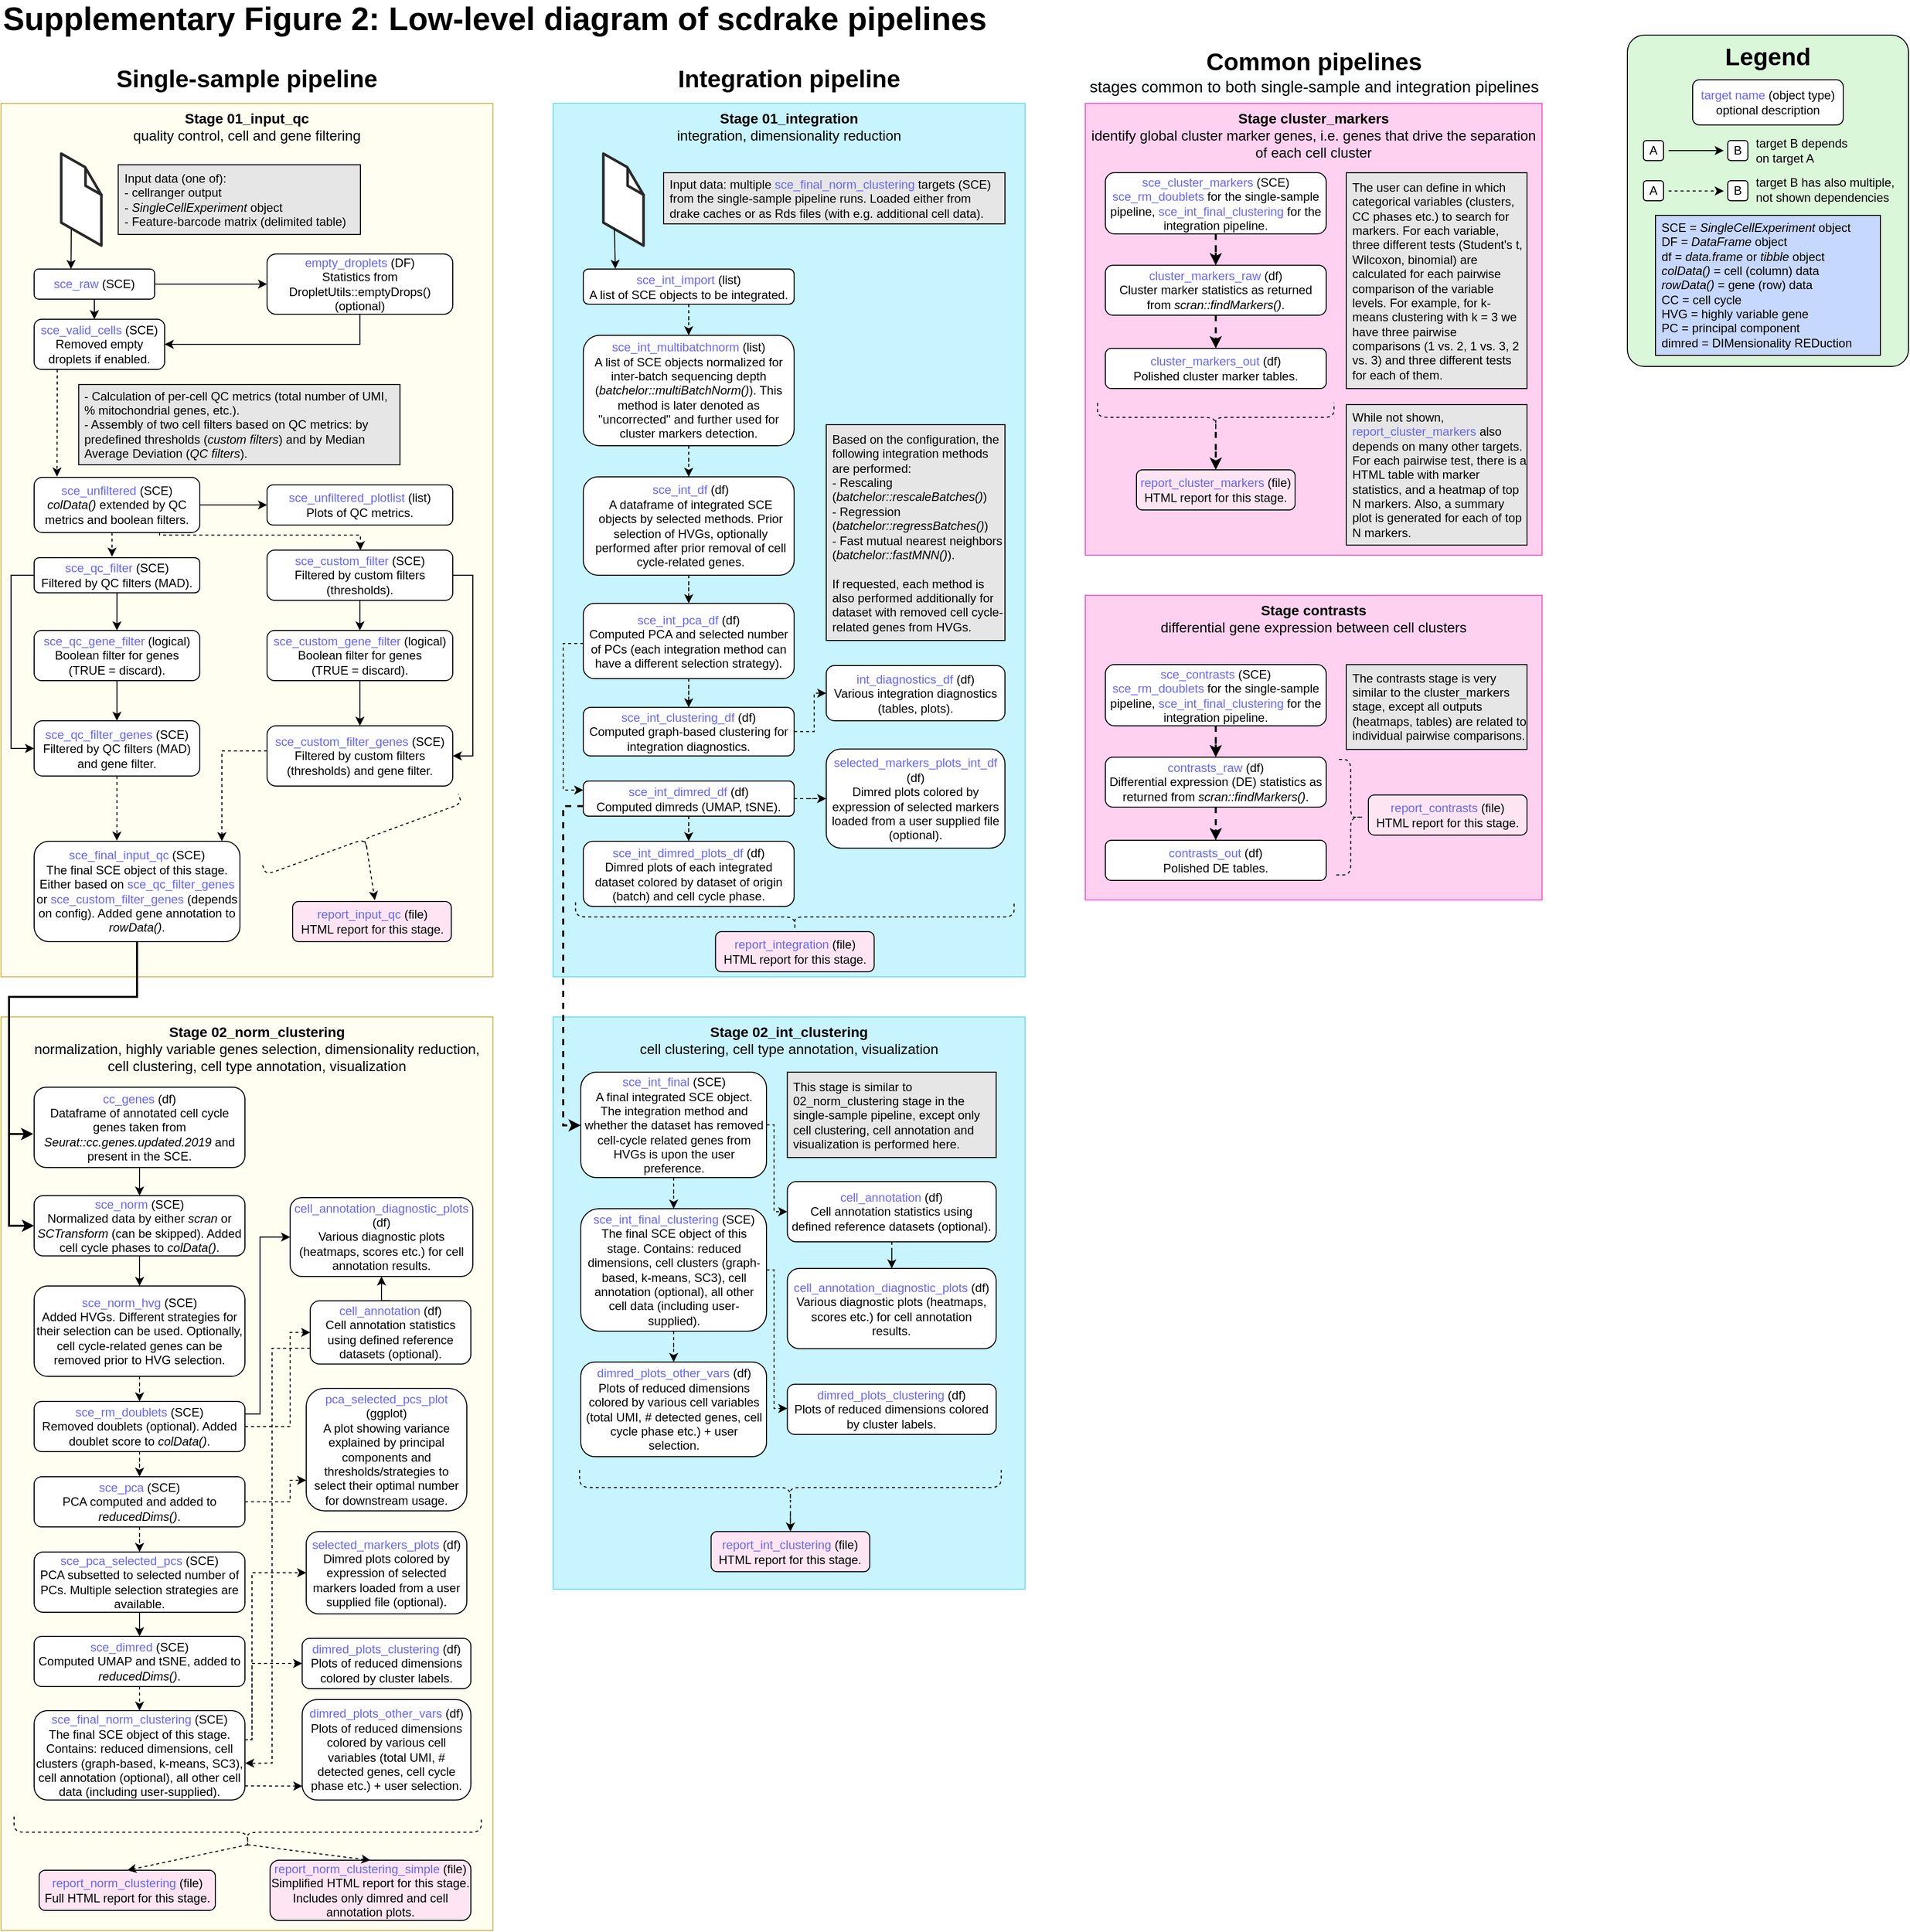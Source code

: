 <mxfile version="20.3.0" type="device"><diagram id="kRLNOENncRnmhNmGzl1d" name="Page-1"><mxGraphModel dx="1673" dy="1164" grid="1" gridSize="10" guides="1" tooltips="1" connect="1" arrows="1" fold="1" page="1" pageScale="1" pageWidth="2000" pageHeight="2000" math="0" shadow="0"><root><mxCell id="0"/><mxCell id="1" parent="0"/><mxCell id="OYucTifmdRN6tnTj4TT2-88" value="&lt;font style=&quot;font-size: 14px;&quot;&gt;&lt;b&gt;Stage 02_int_clustering&lt;/b&gt;&lt;br&gt;cell clustering, cell type annotation, visualization&lt;/font&gt;" style="rounded=0;whiteSpace=wrap;html=1;fillColor=#C7F4FF;strokeColor=#66E0FF;verticalAlign=top;" parent="1" vertex="1"><mxGeometry x="590" y="1030" width="470" height="570" as="geometry"/></mxCell><mxCell id="XZVlYNRyt7zDqL23juJK-51" value="&lt;font style=&quot;font-size: 14px;&quot;&gt;&lt;b&gt;Stage 02_norm_clustering&lt;/b&gt;&lt;br&gt;normalization, highly variable genes selection, dimensionality reduction, cell clustering, cell type annotation, visualization&lt;br&gt;&lt;/font&gt;" style="rounded=0;whiteSpace=wrap;html=1;fillColor=#FFFEF0;strokeColor=#d6b656;verticalAlign=top;spacingLeft=20;" parent="1" vertex="1"><mxGeometry x="40" y="1030" width="490" height="910" as="geometry"/></mxCell><mxCell id="nj5r_WVCg5K1WdDVYo4t-42" value="" style="rounded=1;whiteSpace=wrap;html=1;labelBackgroundColor=none;strokeColor=default;fontSize=12;fontColor=#000000;fillColor=#DBF7D9;arcSize=6;" parent="1" vertex="1"><mxGeometry x="1660" y="52" width="280" height="330" as="geometry"/></mxCell><mxCell id="nj5r_WVCg5K1WdDVYo4t-1" value="&lt;font style=&quot;font-size: 14px;&quot;&gt;&lt;b&gt;Stage 01_input_qc&lt;/b&gt;&lt;br&gt;quality control, cell and gene filtering&lt;/font&gt;" style="rounded=0;whiteSpace=wrap;html=1;fillColor=#FFFEF0;strokeColor=#d6b656;verticalAlign=top;" parent="1" vertex="1"><mxGeometry x="40" y="120" width="490" height="870" as="geometry"/></mxCell><mxCell id="nj5r_WVCg5K1WdDVYo4t-7" value="Input data (one of):&lt;br&gt;&lt;div style=&quot;&quot;&gt;&lt;span style=&quot;background-color: initial;&quot;&gt;- cellranger output&lt;/span&gt;&lt;/div&gt;&lt;div style=&quot;&quot;&gt;&lt;span style=&quot;background-color: initial;&quot;&gt;- &lt;i&gt;SingleCellExperiment&lt;/i&gt; object&lt;/span&gt;&lt;/div&gt;&lt;div style=&quot;&quot;&gt;&lt;span style=&quot;background-color: initial;&quot;&gt;- Feature-barcode matrix&amp;nbsp;&lt;/span&gt;&lt;span style=&quot;background-color: initial;&quot;&gt;(delimited table)&lt;/span&gt;&lt;/div&gt;" style="text;html=1;strokeColor=default;fillColor=#E6E6E6;align=left;verticalAlign=middle;whiteSpace=wrap;rounded=0;spacingLeft=4;" parent="1" vertex="1"><mxGeometry x="156.75" y="181.14" width="241.25" height="69.4" as="geometry"/></mxCell><mxCell id="OYucTifmdRN6tnTj4TT2-3" style="edgeStyle=orthogonalEdgeStyle;rounded=0;orthogonalLoop=1;jettySize=auto;html=1;entryX=0;entryY=0.5;entryDx=0;entryDy=0;" parent="1" source="nj5r_WVCg5K1WdDVYo4t-8" target="nj5r_WVCg5K1WdDVYo4t-15" edge="1"><mxGeometry relative="1" as="geometry"/></mxCell><mxCell id="OYucTifmdRN6tnTj4TT2-5" style="edgeStyle=orthogonalEdgeStyle;rounded=0;orthogonalLoop=1;jettySize=auto;html=1;entryX=0.465;entryY=-0.004;entryDx=0;entryDy=0;entryPerimeter=0;" parent="1" source="nj5r_WVCg5K1WdDVYo4t-8" target="nj5r_WVCg5K1WdDVYo4t-18" edge="1"><mxGeometry relative="1" as="geometry"/></mxCell><mxCell id="nj5r_WVCg5K1WdDVYo4t-8" value="sce_raw&lt;font color=&quot;#000000&quot;&gt; (SCE)&lt;/font&gt;" style="rounded=1;whiteSpace=wrap;html=1;fontColor=#6666FF;fillColor=default;" parent="1" vertex="1"><mxGeometry x="73" y="285" width="120" height="30" as="geometry"/></mxCell><mxCell id="nj5r_WVCg5K1WdDVYo4t-10" value="&lt;font color=&quot;#000000&quot; style=&quot;font-size: 24px;&quot;&gt;Single-sample pipeline&lt;/font&gt;" style="text;html=1;strokeColor=none;fillColor=none;align=center;verticalAlign=middle;whiteSpace=wrap;rounded=0;fontColor=#6666FF;fontSize=24;fontStyle=1" parent="1" vertex="1"><mxGeometry x="40" y="80.6" width="490" height="30" as="geometry"/></mxCell><mxCell id="nj5r_WVCg5K1WdDVYo4t-11" value="&lt;span style=&quot;font-family: Helvetica; font-size: 12px; font-style: normal; font-variant-ligatures: normal; font-variant-caps: normal; font-weight: 400; letter-spacing: normal; orphans: 2; text-indent: 0px; text-transform: none; widows: 2; word-spacing: 0px; -webkit-text-stroke-width: 0px; text-decoration-thickness: initial; text-decoration-style: initial; text-decoration-color: initial; float: none; display: inline !important;&quot;&gt;SCE = &lt;/span&gt;&lt;span style=&quot;font-family: Helvetica; font-size: 12px; font-variant-ligatures: normal; font-variant-caps: normal; font-weight: 400; letter-spacing: normal; orphans: 2; text-indent: 0px; text-transform: none; widows: 2; word-spacing: 0px; -webkit-text-stroke-width: 0px; text-decoration-thickness: initial; text-decoration-style: initial; text-decoration-color: initial; float: none; display: inline !important;&quot;&gt;&lt;i&gt;SingleCellExperiment&lt;/i&gt;&lt;/span&gt;&lt;span style=&quot;font-family: Helvetica; font-size: 12px; font-style: normal; font-variant-ligatures: normal; font-variant-caps: normal; font-weight: 400; letter-spacing: normal; orphans: 2; text-indent: 0px; text-transform: none; widows: 2; word-spacing: 0px; -webkit-text-stroke-width: 0px; text-decoration-thickness: initial; text-decoration-style: initial; text-decoration-color: initial; float: none; display: inline !important;&quot;&gt; object&lt;br&gt;DF = &lt;/span&gt;&lt;span style=&quot;font-family: Helvetica; font-size: 12px; font-variant-ligatures: normal; font-variant-caps: normal; font-weight: 400; letter-spacing: normal; orphans: 2; text-indent: 0px; text-transform: none; widows: 2; word-spacing: 0px; -webkit-text-stroke-width: 0px; text-decoration-thickness: initial; text-decoration-style: initial; text-decoration-color: initial; float: none; display: inline !important;&quot;&gt;&lt;i&gt;DataFrame&lt;/i&gt;&lt;/span&gt;&lt;span style=&quot;font-family: Helvetica; font-size: 12px; font-style: normal; font-variant-ligatures: normal; font-variant-caps: normal; font-weight: 400; letter-spacing: normal; orphans: 2; text-indent: 0px; text-transform: none; widows: 2; word-spacing: 0px; -webkit-text-stroke-width: 0px; text-decoration-thickness: initial; text-decoration-style: initial; text-decoration-color: initial; float: none; display: inline !important;&quot;&gt; object&lt;br&gt;df = &lt;/span&gt;&lt;span style=&quot;font-family: Helvetica; font-size: 12px; font-variant-ligatures: normal; font-variant-caps: normal; font-weight: 400; letter-spacing: normal; orphans: 2; text-indent: 0px; text-transform: none; widows: 2; word-spacing: 0px; -webkit-text-stroke-width: 0px; text-decoration-thickness: initial; text-decoration-style: initial; text-decoration-color: initial; float: none; display: inline !important;&quot;&gt;&lt;i&gt;data.frame&lt;/i&gt;&lt;/span&gt;&lt;span style=&quot;font-family: Helvetica; font-size: 12px; font-style: normal; font-variant-ligatures: normal; font-variant-caps: normal; font-weight: 400; letter-spacing: normal; orphans: 2; text-indent: 0px; text-transform: none; widows: 2; word-spacing: 0px; -webkit-text-stroke-width: 0px; text-decoration-thickness: initial; text-decoration-style: initial; text-decoration-color: initial; float: none; display: inline !important;&quot;&gt; or &lt;/span&gt;&lt;span style=&quot;font-family: Helvetica; font-size: 12px; font-variant-ligatures: normal; font-variant-caps: normal; font-weight: 400; letter-spacing: normal; orphans: 2; text-indent: 0px; text-transform: none; widows: 2; word-spacing: 0px; -webkit-text-stroke-width: 0px; text-decoration-thickness: initial; text-decoration-style: initial; text-decoration-color: initial; float: none; display: inline !important;&quot;&gt;&lt;i&gt;tibble&lt;/i&gt;&lt;/span&gt;&lt;span style=&quot;font-family: Helvetica; font-size: 12px; font-variant-ligatures: normal; font-variant-caps: normal; font-weight: 400; letter-spacing: normal; orphans: 2; text-indent: 0px; text-transform: none; widows: 2; word-spacing: 0px; -webkit-text-stroke-width: 0px; text-decoration-thickness: initial; text-decoration-style: initial; text-decoration-color: initial; float: none; display: inline !important;&quot;&gt; object&lt;br&gt;&lt;i style=&quot;text-align: center;&quot;&gt;colData()&lt;/i&gt;&lt;span style=&quot;text-align: center;&quot;&gt;&amp;nbsp;= cell (column) data&lt;br&gt;&lt;/span&gt;&lt;i&gt;rowData()&lt;/i&gt; = gene (row) data&lt;br&gt;CC = cell cycle&lt;br&gt;HVG = highly variable gene&lt;br&gt;PC = principal component&lt;br&gt;dimred = DIMensionality REDuction&lt;br&gt;&lt;/span&gt;" style="text;whiteSpace=wrap;html=1;fontSize=12;strokeColor=default;fillColor=#C7D8FF;labelBackgroundColor=none;fontColor=default;verticalAlign=middle;horizontal=1;align=left;spacingLeft=4;" parent="1" vertex="1"><mxGeometry x="1688" y="231.54" width="224" height="139.46" as="geometry"/></mxCell><mxCell id="nj5r_WVCg5K1WdDVYo4t-12" value="&lt;span style=&quot;color: rgb(0, 0, 0);&quot;&gt;Supplementary Figure 2:&amp;nbsp;&lt;/span&gt;&lt;font color=&quot;#000000&quot; style=&quot;font-size: 32px;&quot;&gt;Low-level diagram of scdrake pipelines&lt;/font&gt;" style="text;html=1;strokeColor=none;fillColor=none;align=left;verticalAlign=middle;whiteSpace=wrap;rounded=0;fontColor=#6666FF;fontSize=32;fontStyle=1" parent="1" vertex="1"><mxGeometry x="40" y="20" width="1220" height="32" as="geometry"/></mxCell><mxCell id="nj5r_WVCg5K1WdDVYo4t-13" value="target name&lt;font color=&quot;#000000&quot;&gt; (object type)&lt;br&gt;optional description&lt;br&gt;&lt;/font&gt;" style="rounded=1;whiteSpace=wrap;html=1;fontColor=#6666FF;fillColor=default;" parent="1" vertex="1"><mxGeometry x="1725" y="96.5" width="150" height="45" as="geometry"/></mxCell><mxCell id="nj5r_WVCg5K1WdDVYo4t-14" value="&lt;font color=&quot;#000000&quot; style=&quot;font-size: 24px;&quot;&gt;Legend&lt;/font&gt;" style="text;html=1;strokeColor=none;fillColor=none;align=center;verticalAlign=middle;whiteSpace=wrap;rounded=0;fontColor=#6666FF;fontSize=24;fontStyle=1" parent="1" vertex="1"><mxGeometry x="1690" y="59" width="220" height="30" as="geometry"/></mxCell><mxCell id="OYucTifmdRN6tnTj4TT2-4" style="edgeStyle=orthogonalEdgeStyle;rounded=0;orthogonalLoop=1;jettySize=auto;html=1;entryX=1;entryY=0.5;entryDx=0;entryDy=0;" parent="1" source="nj5r_WVCg5K1WdDVYo4t-15" target="nj5r_WVCg5K1WdDVYo4t-18" edge="1"><mxGeometry relative="1" as="geometry"><Array as="points"><mxPoint x="398" y="360"/></Array></mxGeometry></mxCell><mxCell id="nj5r_WVCg5K1WdDVYo4t-15" value="empty_droplets&lt;font color=&quot;#000000&quot;&gt;&amp;nbsp;(DF)&lt;br&gt;&lt;div style=&quot;&quot;&gt;&lt;span style=&quot;background-color: initial;&quot;&gt;Statistics from DropletUtils::emptyDrops() (optional)&lt;/span&gt;&lt;/div&gt;&lt;/font&gt;" style="rounded=1;html=1;fontColor=#6666FF;fillColor=default;whiteSpace=wrap;spacing=2;spacingLeft=0;align=center;" parent="1" vertex="1"><mxGeometry x="305" y="270" width="185" height="60" as="geometry"/></mxCell><mxCell id="OYucTifmdRN6tnTj4TT2-6" style="edgeStyle=orthogonalEdgeStyle;rounded=0;orthogonalLoop=1;jettySize=auto;html=1;entryX=0.138;entryY=-0.013;entryDx=0;entryDy=0;entryPerimeter=0;dashed=1;" parent="1" source="nj5r_WVCg5K1WdDVYo4t-18" target="nj5r_WVCg5K1WdDVYo4t-25" edge="1"><mxGeometry relative="1" as="geometry"><Array as="points"><mxPoint x="96" y="410"/><mxPoint x="96" y="410"/></Array></mxGeometry></mxCell><mxCell id="nj5r_WVCg5K1WdDVYo4t-18" value="sce_valid_cells&lt;font color=&quot;#000000&quot;&gt; (SCE)&lt;br&gt;Removed empty droplets if enabled.&lt;br&gt;&lt;/font&gt;" style="rounded=1;whiteSpace=wrap;html=1;fontColor=#6666FF;fillColor=default;" parent="1" vertex="1"><mxGeometry x="73" y="335" width="130" height="50" as="geometry"/></mxCell><mxCell id="OYucTifmdRN6tnTj4TT2-7" style="edgeStyle=orthogonalEdgeStyle;rounded=0;orthogonalLoop=1;jettySize=auto;html=1;entryX=0;entryY=0.501;entryDx=0;entryDy=0;entryPerimeter=0;" parent="1" source="nj5r_WVCg5K1WdDVYo4t-25" target="XZVlYNRyt7zDqL23juJK-1" edge="1"><mxGeometry relative="1" as="geometry"><Array as="points"><mxPoint x="290" y="520"/><mxPoint x="290" y="520"/></Array></mxGeometry></mxCell><mxCell id="OYucTifmdRN6tnTj4TT2-8" style="edgeStyle=orthogonalEdgeStyle;rounded=0;orthogonalLoop=1;jettySize=auto;html=1;dashed=1;" parent="1" source="nj5r_WVCg5K1WdDVYo4t-25" target="XZVlYNRyt7zDqL23juJK-7" edge="1"><mxGeometry relative="1" as="geometry"><Array as="points"><mxPoint x="198" y="550"/><mxPoint x="398" y="550"/></Array></mxGeometry></mxCell><mxCell id="OYucTifmdRN6tnTj4TT2-9" style="edgeStyle=orthogonalEdgeStyle;rounded=0;orthogonalLoop=1;jettySize=auto;html=1;entryX=0.47;entryY=-0.029;entryDx=0;entryDy=0;entryPerimeter=0;dashed=1;" parent="1" source="nj5r_WVCg5K1WdDVYo4t-25" target="XZVlYNRyt7zDqL23juJK-5" edge="1"><mxGeometry relative="1" as="geometry"><Array as="points"><mxPoint x="151" y="560"/></Array></mxGeometry></mxCell><mxCell id="nj5r_WVCg5K1WdDVYo4t-25" value="sce_unfiltered&lt;font color=&quot;#000000&quot;&gt; (SCE)&lt;br&gt;&lt;i&gt;colData()&lt;/i&gt;&amp;nbsp;extended by QC metrics and boolean filters.&lt;br&gt;&lt;/font&gt;" style="rounded=1;whiteSpace=wrap;html=1;fontColor=#6666FF;fillColor=default;" parent="1" vertex="1"><mxGeometry x="73" y="492.5" width="165" height="55" as="geometry"/></mxCell><mxCell id="nj5r_WVCg5K1WdDVYo4t-28" value="&lt;div style=&quot;&quot;&gt;&lt;span style=&quot;background-color: initial;&quot;&gt;- Calculation of per-cell QC metrics (total number of UMI, % mitochondrial genes, etc.).&lt;/span&gt;&lt;/div&gt;&lt;div style=&quot;&quot;&gt;&lt;span style=&quot;background-color: initial;&quot;&gt;- Assembly of two cell filters based on QC metrics: by predefined thresholds (&lt;/span&gt;&lt;i style=&quot;background-color: initial;&quot;&gt;custom filters&lt;/i&gt;&lt;span style=&quot;background-color: initial;&quot;&gt;) and by Median Average Deviation (&lt;/span&gt;&lt;i style=&quot;background-color: initial;&quot;&gt;QC filters&lt;/i&gt;&lt;span style=&quot;background-color: initial;&quot;&gt;).&lt;/span&gt;&lt;/div&gt;" style="text;html=1;strokeColor=default;fillColor=#E6E6E6;align=left;verticalAlign=middle;whiteSpace=wrap;rounded=0;spacingLeft=4;" parent="1" vertex="1"><mxGeometry x="117.38" y="400" width="320" height="80" as="geometry"/></mxCell><mxCell id="nj5r_WVCg5K1WdDVYo4t-32" value="" style="endArrow=classic;html=1;rounded=0;fontSize=24;fontColor=#000000;jumpStyle=none;" parent="1" edge="1"><mxGeometry width="50" height="50" relative="1" as="geometry"><mxPoint x="1701" y="167" as="sourcePoint"/><mxPoint x="1756" y="167" as="targetPoint"/></mxGeometry></mxCell><mxCell id="nj5r_WVCg5K1WdDVYo4t-34" value="&lt;span style=&quot;font-size: 12px;&quot;&gt;target B depends on target A&lt;/span&gt;" style="text;html=1;strokeColor=none;fillColor=none;align=left;verticalAlign=middle;whiteSpace=wrap;rounded=0;labelBackgroundColor=none;fontSize=12;fontColor=#000000;" parent="1" vertex="1"><mxGeometry x="1786" y="151.6" width="110" height="30" as="geometry"/></mxCell><mxCell id="nj5r_WVCg5K1WdDVYo4t-36" value="A" style="rounded=1;whiteSpace=wrap;html=1;labelBackgroundColor=none;strokeColor=default;fontSize=12;fontColor=#000000;fillColor=#FFFFFF;" parent="1" vertex="1"><mxGeometry x="1676" y="157" width="20" height="20" as="geometry"/></mxCell><mxCell id="nj5r_WVCg5K1WdDVYo4t-37" value="B" style="rounded=1;whiteSpace=wrap;html=1;labelBackgroundColor=none;strokeColor=default;fontSize=12;fontColor=#000000;fillColor=#FFFFFF;" parent="1" vertex="1"><mxGeometry x="1760" y="157" width="20" height="20" as="geometry"/></mxCell><mxCell id="nj5r_WVCg5K1WdDVYo4t-38" value="" style="endArrow=classic;html=1;rounded=0;fontSize=24;fontColor=#000000;jumpStyle=none;dashed=1;" parent="1" edge="1"><mxGeometry width="50" height="50" relative="1" as="geometry"><mxPoint x="1701" y="207.3" as="sourcePoint"/><mxPoint x="1756" y="207.3" as="targetPoint"/></mxGeometry></mxCell><mxCell id="nj5r_WVCg5K1WdDVYo4t-39" value="&lt;span style=&quot;font-size: 12px;&quot;&gt;target B has also multiple,&lt;br&gt;not shown dependencies&lt;/span&gt;" style="text;html=1;strokeColor=none;fillColor=none;align=left;verticalAlign=middle;whiteSpace=wrap;rounded=0;labelBackgroundColor=none;fontSize=12;fontColor=#000000;" parent="1" vertex="1"><mxGeometry x="1786" y="191.3" width="144" height="30" as="geometry"/></mxCell><mxCell id="nj5r_WVCg5K1WdDVYo4t-40" value="A" style="rounded=1;whiteSpace=wrap;html=1;labelBackgroundColor=none;strokeColor=default;fontSize=12;fontColor=#000000;fillColor=#FFFFFF;" parent="1" vertex="1"><mxGeometry x="1676" y="197" width="20" height="20" as="geometry"/></mxCell><mxCell id="nj5r_WVCg5K1WdDVYo4t-41" value="B" style="rounded=1;whiteSpace=wrap;html=1;labelBackgroundColor=none;strokeColor=default;fontSize=12;fontColor=#000000;fillColor=#FFFFFF;" parent="1" vertex="1"><mxGeometry x="1760" y="197" width="20" height="20" as="geometry"/></mxCell><mxCell id="XZVlYNRyt7zDqL23juJK-1" value="sce_unfiltered_plotlist&lt;font color=&quot;#000000&quot;&gt; (list)&lt;br&gt;Plots of QC metrics.&lt;br&gt;&lt;/font&gt;" style="rounded=1;whiteSpace=wrap;html=1;fontColor=#6666FF;fillColor=default;" parent="1" vertex="1"><mxGeometry x="305" y="500" width="185" height="40" as="geometry"/></mxCell><mxCell id="OYucTifmdRN6tnTj4TT2-13" style="edgeStyle=orthogonalEdgeStyle;rounded=0;orthogonalLoop=1;jettySize=auto;html=1;entryX=0.5;entryY=0;entryDx=0;entryDy=0;" parent="1" source="XZVlYNRyt7zDqL23juJK-3" target="XZVlYNRyt7zDqL23juJK-26" edge="1"><mxGeometry relative="1" as="geometry"/></mxCell><mxCell id="XZVlYNRyt7zDqL23juJK-3" value="sce_qc_gene_filter&lt;font color=&quot;#000000&quot;&gt; (logical)&lt;br&gt;Boolean filter for genes (TRUE = discard).&lt;br&gt;&lt;/font&gt;" style="rounded=1;whiteSpace=wrap;html=1;fontColor=#6666FF;fillColor=default;" parent="1" vertex="1"><mxGeometry x="73" y="645" width="165" height="50" as="geometry"/></mxCell><mxCell id="OYucTifmdRN6tnTj4TT2-11" style="edgeStyle=orthogonalEdgeStyle;rounded=0;orthogonalLoop=1;jettySize=auto;html=1;entryX=0.5;entryY=0;entryDx=0;entryDy=0;" parent="1" source="XZVlYNRyt7zDqL23juJK-5" target="XZVlYNRyt7zDqL23juJK-3" edge="1"><mxGeometry relative="1" as="geometry"/></mxCell><mxCell id="_7ywalsgCx7BF0AgiLHg-6" style="edgeStyle=orthogonalEdgeStyle;rounded=0;orthogonalLoop=1;jettySize=auto;html=1;entryX=0;entryY=0.5;entryDx=0;entryDy=0;" parent="1" source="XZVlYNRyt7zDqL23juJK-5" target="XZVlYNRyt7zDqL23juJK-26" edge="1"><mxGeometry relative="1" as="geometry"><Array as="points"><mxPoint x="50" y="590.0"/><mxPoint x="50" y="762"/></Array></mxGeometry></mxCell><mxCell id="XZVlYNRyt7zDqL23juJK-5" value="sce_qc_filter&lt;font color=&quot;#000000&quot;&gt; (SCE)&lt;br&gt;Filtered by QC filters (MAD).&lt;br&gt;&lt;/font&gt;" style="rounded=1;whiteSpace=wrap;html=1;fontColor=#6666FF;fillColor=default;" parent="1" vertex="1"><mxGeometry x="73" y="572.5" width="165" height="35" as="geometry"/></mxCell><mxCell id="OYucTifmdRN6tnTj4TT2-10" style="edgeStyle=orthogonalEdgeStyle;rounded=0;orthogonalLoop=1;jettySize=auto;html=1;entryX=1;entryY=0.5;entryDx=0;entryDy=0;" parent="1" source="XZVlYNRyt7zDqL23juJK-7" target="XZVlYNRyt7zDqL23juJK-30" edge="1"><mxGeometry relative="1" as="geometry"><Array as="points"><mxPoint x="510" y="590"/><mxPoint x="510" y="770"/></Array></mxGeometry></mxCell><mxCell id="OYucTifmdRN6tnTj4TT2-12" style="edgeStyle=orthogonalEdgeStyle;rounded=0;orthogonalLoop=1;jettySize=auto;html=1;entryX=0.5;entryY=0;entryDx=0;entryDy=0;" parent="1" source="XZVlYNRyt7zDqL23juJK-7" target="XZVlYNRyt7zDqL23juJK-10" edge="1"><mxGeometry relative="1" as="geometry"><Array as="points"><mxPoint x="398" y="630"/><mxPoint x="398" y="630"/></Array></mxGeometry></mxCell><mxCell id="XZVlYNRyt7zDqL23juJK-7" value="sce_custom_filter&lt;font color=&quot;#000000&quot;&gt; (SCE)&lt;br&gt;Filtered by custom filters (thresholds).&lt;br&gt;&lt;/font&gt;" style="rounded=1;whiteSpace=wrap;html=1;fontColor=#6666FF;fillColor=default;" parent="1" vertex="1"><mxGeometry x="305" y="565" width="185" height="50" as="geometry"/></mxCell><mxCell id="OYucTifmdRN6tnTj4TT2-14" style="edgeStyle=orthogonalEdgeStyle;rounded=0;orthogonalLoop=1;jettySize=auto;html=1;entryX=0.5;entryY=0;entryDx=0;entryDy=0;" parent="1" source="XZVlYNRyt7zDqL23juJK-10" target="XZVlYNRyt7zDqL23juJK-30" edge="1"><mxGeometry relative="1" as="geometry"/></mxCell><mxCell id="XZVlYNRyt7zDqL23juJK-10" value="sce_custom_gene_filter&lt;font color=&quot;#000000&quot;&gt; (logical)&lt;br&gt;Boolean filter for genes&lt;br&gt;(TRUE = discard).&lt;br&gt;&lt;/font&gt;" style="rounded=1;whiteSpace=wrap;html=1;fontColor=#6666FF;fillColor=default;" parent="1" vertex="1"><mxGeometry x="305" y="645" width="185" height="50" as="geometry"/></mxCell><mxCell id="XZVlYNRyt7zDqL23juJK-18" value="" style="verticalLabelPosition=bottom;html=1;verticalAlign=top;strokeWidth=1;align=center;outlineConnect=0;dashed=0;outlineConnect=0;shape=mxgraph.aws3d.file;aspect=fixed;strokeColor=#292929;" parent="1" vertex="1"><mxGeometry x="100" y="170.0" width="40" height="91.68" as="geometry"/></mxCell><mxCell id="XZVlYNRyt7zDqL23juJK-19" value="" style="endArrow=classic;html=1;rounded=0;" parent="1" edge="1"><mxGeometry width="50" height="50" relative="1" as="geometry"><mxPoint x="110" y="245" as="sourcePoint"/><mxPoint x="109.71" y="285" as="targetPoint"/></mxGeometry></mxCell><mxCell id="OYucTifmdRN6tnTj4TT2-16" style="edgeStyle=orthogonalEdgeStyle;rounded=0;orthogonalLoop=1;jettySize=auto;html=1;entryX=0.402;entryY=-0.006;entryDx=0;entryDy=0;entryPerimeter=0;dashed=1;" parent="1" source="XZVlYNRyt7zDqL23juJK-26" target="XZVlYNRyt7zDqL23juJK-35" edge="1"><mxGeometry relative="1" as="geometry"/></mxCell><mxCell id="XZVlYNRyt7zDqL23juJK-26" value="sce_qc_filter_genes&lt;font color=&quot;#000000&quot;&gt; (SCE)&lt;br&gt;Filtered by QC filters (MAD) and gene filter.&lt;br&gt;&lt;/font&gt;" style="rounded=1;whiteSpace=wrap;html=1;fontColor=#6666FF;fillColor=default;" parent="1" vertex="1"><mxGeometry x="73" y="735" width="165" height="55" as="geometry"/></mxCell><mxCell id="OYucTifmdRN6tnTj4TT2-17" style="edgeStyle=orthogonalEdgeStyle;rounded=0;orthogonalLoop=1;jettySize=auto;html=1;dashed=1;" parent="1" source="XZVlYNRyt7zDqL23juJK-30" target="XZVlYNRyt7zDqL23juJK-35" edge="1"><mxGeometry relative="1" as="geometry"><Array as="points"><mxPoint x="260" y="765"/></Array></mxGeometry></mxCell><mxCell id="XZVlYNRyt7zDqL23juJK-30" value="sce_custom_filter_genes&lt;font color=&quot;#000000&quot;&gt; (SCE)&lt;br&gt;Filtered by custom filters (thresholds) and gene filter.&lt;br&gt;&lt;/font&gt;" style="rounded=1;whiteSpace=wrap;html=1;fontColor=#6666FF;fillColor=default;" parent="1" vertex="1"><mxGeometry x="305" y="740" width="185" height="60" as="geometry"/></mxCell><mxCell id="OYucTifmdRN6tnTj4TT2-25" style="edgeStyle=orthogonalEdgeStyle;rounded=0;orthogonalLoop=1;jettySize=auto;html=1;entryX=0;entryY=0.5;entryDx=0;entryDy=0;strokeWidth=2;" parent="1" source="XZVlYNRyt7zDqL23juJK-35" target="XZVlYNRyt7zDqL23juJK-52" edge="1"><mxGeometry relative="1" as="geometry"><Array as="points"><mxPoint x="175" y="1010"/><mxPoint x="48" y="1010"/><mxPoint x="48" y="1238"/></Array></mxGeometry></mxCell><mxCell id="OYucTifmdRN6tnTj4TT2-26" style="edgeStyle=orthogonalEdgeStyle;rounded=0;orthogonalLoop=1;jettySize=auto;html=1;entryX=-0.004;entryY=0.582;entryDx=0;entryDy=0;strokeWidth=2;endArrow=classic;endFill=1;entryPerimeter=0;" parent="1" source="XZVlYNRyt7zDqL23juJK-35" target="XZVlYNRyt7zDqL23juJK-63" edge="1"><mxGeometry relative="1" as="geometry"><Array as="points"><mxPoint x="175" y="1010"/><mxPoint x="48" y="1010"/><mxPoint x="48" y="1147"/></Array></mxGeometry></mxCell><mxCell id="XZVlYNRyt7zDqL23juJK-35" value="sce_final_input_qc&lt;font color=&quot;#000000&quot;&gt; (SCE)&lt;br&gt;The final SCE object of this stage. Either based on &lt;/font&gt;sce_qc_filter_genes&lt;font color=&quot;#000000&quot;&gt; or &lt;/font&gt;sce_custom_filter_genes&lt;font color=&quot;#000000&quot;&gt; (depends on config). Added gene annotation to &lt;i&gt;rowData()&lt;/i&gt;.&lt;br&gt;&lt;/font&gt;" style="rounded=1;whiteSpace=wrap;html=1;fontColor=#6666FF;fillColor=default;" parent="1" vertex="1"><mxGeometry x="73" y="855" width="205" height="100" as="geometry"/></mxCell><mxCell id="XZVlYNRyt7zDqL23juJK-41" value="report_input_qc&lt;font color=&quot;#000000&quot;&gt; (file)&lt;br&gt;HTML report for this stage.&lt;br&gt;&lt;/font&gt;" style="rounded=1;whiteSpace=wrap;html=1;fontColor=#6666FF;fillColor=#FFE5F3;" parent="1" vertex="1"><mxGeometry x="330.5" y="915" width="158" height="40" as="geometry"/></mxCell><mxCell id="XZVlYNRyt7zDqL23juJK-45" value="" style="shape=curlyBracket;whiteSpace=wrap;html=1;rounded=1;fillColor=#FFE5F3;rotation=-110;dashed=1;" parent="1" vertex="1"><mxGeometry x="391.45" y="749.06" width="20" height="207.54" as="geometry"/></mxCell><mxCell id="OYucTifmdRN6tnTj4TT2-28" style="edgeStyle=orthogonalEdgeStyle;rounded=0;orthogonalLoop=1;jettySize=auto;html=1;entryX=0.5;entryY=0;entryDx=0;entryDy=0;strokeWidth=1;endArrow=classic;endFill=1;" parent="1" source="XZVlYNRyt7zDqL23juJK-52" target="XZVlYNRyt7zDqL23juJK-54" edge="1"><mxGeometry relative="1" as="geometry"/></mxCell><mxCell id="XZVlYNRyt7zDqL23juJK-52" value="sce_norm&lt;font color=&quot;#000000&quot;&gt; (SCE)&lt;br&gt;Normalized data by either &lt;i&gt;scran&lt;/i&gt;&amp;nbsp;or &lt;i&gt;SCTransform&lt;/i&gt;&amp;nbsp;(&lt;/font&gt;&lt;span style=&quot;color: rgb(0, 0, 0);&quot;&gt;can be skipped). Added cell cycle phases to &lt;i&gt;colData()&lt;/i&gt;.&lt;/span&gt;&lt;font color=&quot;#000000&quot;&gt;&lt;br&gt;&lt;/font&gt;" style="rounded=1;whiteSpace=wrap;html=1;fontColor=#6666FF;fillColor=default;" parent="1" vertex="1"><mxGeometry x="73" y="1208" width="210" height="60" as="geometry"/></mxCell><mxCell id="OYucTifmdRN6tnTj4TT2-30" style="edgeStyle=orthogonalEdgeStyle;rounded=0;orthogonalLoop=1;jettySize=auto;html=1;entryX=0.5;entryY=0;entryDx=0;entryDy=0;dashed=1;strokeWidth=1;endArrow=classic;endFill=1;" parent="1" source="XZVlYNRyt7zDqL23juJK-54" target="XZVlYNRyt7zDqL23juJK-61" edge="1"><mxGeometry relative="1" as="geometry"/></mxCell><mxCell id="XZVlYNRyt7zDqL23juJK-54" value="sce_norm_hvg&lt;font color=&quot;#000000&quot;&gt; (SCE)&lt;br&gt;&lt;/font&gt;&lt;font color=&quot;#000000&quot;&gt;Added HVGs. Different strategies for their selection can be used. Optionally, cell cycle-related genes can be removed prior to HVG selection.&lt;br&gt;&lt;/font&gt;" style="rounded=1;whiteSpace=wrap;html=1;fontColor=#6666FF;fillColor=default;" parent="1" vertex="1"><mxGeometry x="73" y="1298" width="210" height="90" as="geometry"/></mxCell><mxCell id="OYucTifmdRN6tnTj4TT2-31" style="edgeStyle=orthogonalEdgeStyle;rounded=0;orthogonalLoop=1;jettySize=auto;html=1;entryX=0.5;entryY=0;entryDx=0;entryDy=0;dashed=1;strokeWidth=1;endArrow=classic;endFill=1;" parent="1" source="XZVlYNRyt7zDqL23juJK-61" target="XZVlYNRyt7zDqL23juJK-67" edge="1"><mxGeometry relative="1" as="geometry"/></mxCell><mxCell id="OYucTifmdRN6tnTj4TT2-38" style="edgeStyle=orthogonalEdgeStyle;rounded=0;orthogonalLoop=1;jettySize=auto;html=1;entryX=0;entryY=0.5;entryDx=0;entryDy=0;strokeWidth=1;endArrow=classic;endFill=1;dashed=1;" parent="1" source="XZVlYNRyt7zDqL23juJK-61" target="OYucTifmdRN6tnTj4TT2-37" edge="1"><mxGeometry relative="1" as="geometry"><Array as="points"><mxPoint x="328" y="1438"/><mxPoint x="328" y="1344"/></Array></mxGeometry></mxCell><mxCell id="OYucTifmdRN6tnTj4TT2-46" style="edgeStyle=orthogonalEdgeStyle;rounded=0;orthogonalLoop=1;jettySize=auto;html=1;exitX=1;exitY=0.25;exitDx=0;exitDy=0;entryX=0;entryY=0.5;entryDx=0;entryDy=0;strokeWidth=1;endArrow=classic;endFill=1;" parent="1" source="XZVlYNRyt7zDqL23juJK-61" target="OYucTifmdRN6tnTj4TT2-44" edge="1"><mxGeometry relative="1" as="geometry"><Array as="points"><mxPoint x="298" y="1425"/><mxPoint x="298" y="1249"/></Array></mxGeometry></mxCell><mxCell id="XZVlYNRyt7zDqL23juJK-61" value="sce_rm_doublets&lt;font color=&quot;#000000&quot;&gt; (SCE)&lt;br&gt;&lt;/font&gt;&lt;font color=&quot;#000000&quot;&gt;Removed doublets (optional). Added doublet score to &lt;i&gt;colData()&lt;/i&gt;.&lt;br&gt;&lt;/font&gt;" style="rounded=1;whiteSpace=wrap;html=1;fontColor=#6666FF;fillColor=default;" parent="1" vertex="1"><mxGeometry x="73" y="1413" width="210" height="50" as="geometry"/></mxCell><mxCell id="OYucTifmdRN6tnTj4TT2-27" style="edgeStyle=orthogonalEdgeStyle;rounded=0;orthogonalLoop=1;jettySize=auto;html=1;entryX=0.5;entryY=0;entryDx=0;entryDy=0;strokeWidth=1;endArrow=classic;endFill=1;" parent="1" source="XZVlYNRyt7zDqL23juJK-63" target="XZVlYNRyt7zDqL23juJK-52" edge="1"><mxGeometry relative="1" as="geometry"/></mxCell><mxCell id="XZVlYNRyt7zDqL23juJK-63" value="cc_genes&lt;font color=&quot;#000000&quot;&gt; (df)&lt;br&gt;&lt;/font&gt;&lt;font color=&quot;#000000&quot;&gt;Dataframe of annotated cell cycle genes taken from &lt;i&gt;Seurat::cc.genes.updated.2019&lt;/i&gt;&amp;nbsp;and present in the SCE.&lt;br&gt;&lt;/font&gt;" style="rounded=1;whiteSpace=wrap;html=1;fontColor=#6666FF;fillColor=default;" parent="1" vertex="1"><mxGeometry x="73" y="1100" width="210" height="80" as="geometry"/></mxCell><mxCell id="OYucTifmdRN6tnTj4TT2-32" style="edgeStyle=orthogonalEdgeStyle;rounded=0;orthogonalLoop=1;jettySize=auto;html=1;entryX=0.5;entryY=0;entryDx=0;entryDy=0;dashed=1;strokeWidth=1;endArrow=classic;endFill=1;" parent="1" source="XZVlYNRyt7zDqL23juJK-67" target="XZVlYNRyt7zDqL23juJK-72" edge="1"><mxGeometry relative="1" as="geometry"/></mxCell><mxCell id="OYucTifmdRN6tnTj4TT2-39" style="edgeStyle=orthogonalEdgeStyle;rounded=0;orthogonalLoop=1;jettySize=auto;html=1;entryX=0;entryY=0.75;entryDx=0;entryDy=0;dashed=1;strokeWidth=1;endArrow=classic;endFill=1;" parent="1" source="XZVlYNRyt7zDqL23juJK-67" target="XZVlYNRyt7zDqL23juJK-69" edge="1"><mxGeometry relative="1" as="geometry"><Array as="points"><mxPoint x="328" y="1513"/><mxPoint x="328" y="1491"/></Array></mxGeometry></mxCell><mxCell id="XZVlYNRyt7zDqL23juJK-67" value="sce_pca&lt;font color=&quot;#000000&quot;&gt; (SCE)&lt;br&gt;&lt;/font&gt;&lt;font color=&quot;#000000&quot;&gt;PCA computed and added to &lt;i&gt;reducedDims()&lt;/i&gt;.&lt;br&gt;&lt;/font&gt;" style="rounded=1;whiteSpace=wrap;html=1;fontColor=#6666FF;fillColor=default;" parent="1" vertex="1"><mxGeometry x="73" y="1488" width="210" height="50" as="geometry"/></mxCell><mxCell id="XZVlYNRyt7zDqL23juJK-69" value="pca_selected_pcs_plot&lt;font color=&quot;#000000&quot;&gt; (ggplot)&lt;br&gt;&lt;/font&gt;&lt;font color=&quot;#000000&quot;&gt;A plot showing variance explained by principal components and thresholds/strategies to select their optimal number for downstream usage.&lt;br&gt;&lt;/font&gt;" style="rounded=1;whiteSpace=wrap;html=1;fontColor=#6666FF;fillColor=default;" parent="1" vertex="1"><mxGeometry x="344" y="1400" width="160" height="122" as="geometry"/></mxCell><mxCell id="OYucTifmdRN6tnTj4TT2-34" style="edgeStyle=orthogonalEdgeStyle;rounded=0;orthogonalLoop=1;jettySize=auto;html=1;entryX=0.5;entryY=0;entryDx=0;entryDy=0;strokeWidth=1;endArrow=classic;endFill=1;" parent="1" source="XZVlYNRyt7zDqL23juJK-72" target="XZVlYNRyt7zDqL23juJK-74" edge="1"><mxGeometry relative="1" as="geometry"/></mxCell><mxCell id="XZVlYNRyt7zDqL23juJK-72" value="sce_pca_selected_pcs&lt;font color=&quot;#000000&quot;&gt; (SCE)&lt;br&gt;&lt;/font&gt;&lt;font color=&quot;#000000&quot;&gt;PCA subsetted to selected number of PCs. Multiple selection strategies are available.&lt;br&gt;&lt;/font&gt;" style="rounded=1;whiteSpace=wrap;html=1;fontColor=#6666FF;fillColor=default;" parent="1" vertex="1"><mxGeometry x="73" y="1563" width="210" height="60" as="geometry"/></mxCell><mxCell id="OYucTifmdRN6tnTj4TT2-42" style="edgeStyle=orthogonalEdgeStyle;rounded=0;orthogonalLoop=1;jettySize=auto;html=1;exitX=0.5;exitY=1;exitDx=0;exitDy=0;entryX=0.5;entryY=0;entryDx=0;entryDy=0;dashed=1;strokeWidth=1;endArrow=classic;endFill=1;" parent="1" source="XZVlYNRyt7zDqL23juJK-74" target="OYucTifmdRN6tnTj4TT2-41" edge="1"><mxGeometry relative="1" as="geometry"/></mxCell><mxCell id="XZVlYNRyt7zDqL23juJK-74" value="sce_dimred&lt;font color=&quot;#000000&quot;&gt; (SCE)&lt;br&gt;&lt;/font&gt;&lt;font color=&quot;#000000&quot;&gt;Computed UMAP and tSNE, added to &lt;i&gt;reducedDims()&lt;/i&gt;.&lt;br&gt;&lt;/font&gt;" style="rounded=1;whiteSpace=wrap;html=1;fontColor=#6666FF;fillColor=default;" parent="1" vertex="1"><mxGeometry x="73" y="1647" width="210" height="50" as="geometry"/></mxCell><mxCell id="OYucTifmdRN6tnTj4TT2-24" value="" style="endArrow=classic;html=1;rounded=0;dashed=1;entryX=0.518;entryY=-0.032;entryDx=0;entryDy=0;entryPerimeter=0;exitX=0.1;exitY=0.5;exitDx=0;exitDy=0;exitPerimeter=0;" parent="1" source="XZVlYNRyt7zDqL23juJK-45" target="XZVlYNRyt7zDqL23juJK-41" edge="1"><mxGeometry width="50" height="50" relative="1" as="geometry"><mxPoint x="376.36" y="864" as="sourcePoint"/><mxPoint x="376.36" y="914" as="targetPoint"/></mxGeometry></mxCell><mxCell id="OYucTifmdRN6tnTj4TT2-45" style="edgeStyle=orthogonalEdgeStyle;rounded=0;orthogonalLoop=1;jettySize=auto;html=1;exitX=0.5;exitY=0;exitDx=0;exitDy=0;entryX=0.5;entryY=1;entryDx=0;entryDy=0;strokeWidth=1;endArrow=classic;endFill=1;" parent="1" source="OYucTifmdRN6tnTj4TT2-37" target="OYucTifmdRN6tnTj4TT2-44" edge="1"><mxGeometry relative="1" as="geometry"/></mxCell><mxCell id="_7ywalsgCx7BF0AgiLHg-1" style="edgeStyle=orthogonalEdgeStyle;rounded=0;orthogonalLoop=1;jettySize=auto;html=1;entryX=1.001;entryY=0.588;entryDx=0;entryDy=0;entryPerimeter=0;dashed=1;" parent="1" source="OYucTifmdRN6tnTj4TT2-37" target="OYucTifmdRN6tnTj4TT2-41" edge="1"><mxGeometry relative="1" as="geometry"><Array as="points"><mxPoint x="310" y="1360"/><mxPoint x="310" y="1773"/></Array></mxGeometry></mxCell><mxCell id="OYucTifmdRN6tnTj4TT2-37" value="cell_annotation&lt;font color=&quot;#000000&quot;&gt; (df)&lt;br&gt;&lt;/font&gt;&lt;font color=&quot;#000000&quot;&gt;Cell annotation statistics using defined reference datasets (optional).&lt;br&gt;&lt;/font&gt;" style="rounded=1;whiteSpace=wrap;html=1;fontColor=#6666FF;fillColor=default;" parent="1" vertex="1"><mxGeometry x="348" y="1312.75" width="160" height="63" as="geometry"/></mxCell><mxCell id="OYucTifmdRN6tnTj4TT2-49" style="edgeStyle=orthogonalEdgeStyle;rounded=0;orthogonalLoop=1;jettySize=auto;html=1;entryX=0;entryY=0.5;entryDx=0;entryDy=0;strokeWidth=1;endArrow=classic;endFill=1;dashed=1;" parent="1" target="OYucTifmdRN6tnTj4TT2-47" edge="1"><mxGeometry relative="1" as="geometry"><Array as="points"><mxPoint x="273" y="1750"/><mxPoint x="290" y="1750"/><mxPoint x="290" y="1674"/></Array><mxPoint x="270" y="1750" as="sourcePoint"/></mxGeometry></mxCell><mxCell id="OYucTifmdRN6tnTj4TT2-79" style="edgeStyle=orthogonalEdgeStyle;rounded=0;orthogonalLoop=1;jettySize=auto;html=1;entryX=0.001;entryY=0.862;entryDx=0;entryDy=0;entryPerimeter=0;dashed=1;strokeWidth=1;fontColor=#000000;endArrow=classic;endFill=1;" parent="1" source="OYucTifmdRN6tnTj4TT2-41" target="OYucTifmdRN6tnTj4TT2-48" edge="1"><mxGeometry relative="1" as="geometry"><Array as="points"><mxPoint x="288" y="1796"/><mxPoint x="288" y="1796"/></Array></mxGeometry></mxCell><mxCell id="OYucTifmdRN6tnTj4TT2-80" style="edgeStyle=orthogonalEdgeStyle;rounded=0;orthogonalLoop=1;jettySize=auto;html=1;entryX=0;entryY=0.5;entryDx=0;entryDy=0;dashed=1;strokeWidth=1;fontColor=#000000;endArrow=classic;endFill=1;" parent="1" source="OYucTifmdRN6tnTj4TT2-41" target="OYucTifmdRN6tnTj4TT2-78" edge="1"><mxGeometry relative="1" as="geometry"><Array as="points"><mxPoint x="290" y="1750"/><mxPoint x="290" y="1584"/></Array></mxGeometry></mxCell><mxCell id="OYucTifmdRN6tnTj4TT2-41" value="sce_final_norm_clustering&lt;font color=&quot;#000000&quot;&gt; (SCE)&lt;br&gt;&lt;/font&gt;&lt;font color=&quot;#000000&quot;&gt;The final SCE object of this stage. Contains: reduced dimensions, cell clusters (graph-based, k-means, SC3), cell annotation (optional), all other cell data (including user-supplied).&lt;br&gt;&lt;/font&gt;" style="rounded=1;whiteSpace=wrap;html=1;fontColor=#6666FF;fillColor=default;" parent="1" vertex="1"><mxGeometry x="73" y="1721" width="210" height="89" as="geometry"/></mxCell><mxCell id="OYucTifmdRN6tnTj4TT2-44" value="cell_annotation_diagnostic_plots&lt;font color=&quot;#000000&quot;&gt; (df)&lt;br&gt;&lt;/font&gt;&lt;font color=&quot;#000000&quot;&gt;Various diagnostic plots (heatmaps, scores etc.) for cell annotation results.&lt;br&gt;&lt;/font&gt;" style="rounded=1;whiteSpace=wrap;html=1;fontColor=#6666FF;fillColor=default;" parent="1" vertex="1"><mxGeometry x="328" y="1210" width="182" height="78.5" as="geometry"/></mxCell><mxCell id="OYucTifmdRN6tnTj4TT2-47" value="dimred_plots_clustering&lt;font color=&quot;#000000&quot;&gt; (df)&lt;br&gt;&lt;/font&gt;&lt;font color=&quot;#000000&quot;&gt;Plots of reduced dimensions colored by cluster labels.&lt;br&gt;&lt;/font&gt;" style="rounded=1;whiteSpace=wrap;html=1;fontColor=#6666FF;fillColor=default;" parent="1" vertex="1"><mxGeometry x="340" y="1649" width="168" height="50" as="geometry"/></mxCell><mxCell id="OYucTifmdRN6tnTj4TT2-48" value="dimred_plots_other_vars&lt;font color=&quot;#000000&quot;&gt; (df)&lt;br&gt;&lt;/font&gt;&lt;font color=&quot;#000000&quot;&gt;Plots of reduced dimensions colored by various cell variables (total UMI, # detected genes, cell cycle phase etc.) + user selection.&lt;br&gt;&lt;/font&gt;" style="rounded=1;whiteSpace=wrap;html=1;fontColor=#6666FF;fillColor=default;" parent="1" vertex="1"><mxGeometry x="340" y="1710" width="168" height="100" as="geometry"/></mxCell><mxCell id="OYucTifmdRN6tnTj4TT2-51" value="" style="shape=curlyBracket;whiteSpace=wrap;html=1;rounded=1;rotation=-90;dashed=1;" parent="1" vertex="1"><mxGeometry x="270.05" y="1609.45" width="31.25" height="465.37" as="geometry"/></mxCell><mxCell id="OYucTifmdRN6tnTj4TT2-52" value="report_norm_clustering&lt;font color=&quot;#000000&quot;&gt; (file)&lt;br&gt;Full HTML report for this stage.&lt;br&gt;&lt;/font&gt;" style="rounded=1;whiteSpace=wrap;html=1;fontColor=#6666FF;fillColor=#FFE5F3;" parent="1" vertex="1"><mxGeometry x="78" y="1880" width="175.5" height="40" as="geometry"/></mxCell><mxCell id="OYucTifmdRN6tnTj4TT2-53" value="report_norm_clustering_simple&lt;font color=&quot;#000000&quot;&gt; (file)&lt;br&gt;Simplified HTML report for this stage. Includes only dimred and&amp;nbsp;&lt;/font&gt;&lt;span style=&quot;color: rgb(0, 0, 0);&quot;&gt;cell annotation&amp;nbsp;&lt;/span&gt;&lt;font color=&quot;#000000&quot;&gt;plots.&lt;br&gt;&lt;/font&gt;" style="rounded=1;whiteSpace=wrap;html=1;fontColor=#6666FF;fillColor=#FFE5F3;" parent="1" vertex="1"><mxGeometry x="308" y="1870" width="200" height="60" as="geometry"/></mxCell><mxCell id="OYucTifmdRN6tnTj4TT2-54" value="" style="endArrow=classic;html=1;rounded=0;dashed=1;strokeWidth=1;exitX=0.1;exitY=0.5;exitDx=0;exitDy=0;exitPerimeter=0;entryX=0.5;entryY=0;entryDx=0;entryDy=0;" parent="1" source="OYucTifmdRN6tnTj4TT2-51" target="OYucTifmdRN6tnTj4TT2-52" edge="1"><mxGeometry width="50" height="50" relative="1" as="geometry"><mxPoint x="418" y="1920" as="sourcePoint"/><mxPoint x="468" y="1870" as="targetPoint"/></mxGeometry></mxCell><mxCell id="OYucTifmdRN6tnTj4TT2-56" value="" style="endArrow=classic;html=1;rounded=0;dashed=1;strokeWidth=1;exitX=0.1;exitY=0.5;exitDx=0;exitDy=0;exitPerimeter=0;entryX=0.5;entryY=0;entryDx=0;entryDy=0;" parent="1" source="OYucTifmdRN6tnTj4TT2-51" target="OYucTifmdRN6tnTj4TT2-53" edge="1"><mxGeometry width="50" height="50" relative="1" as="geometry"><mxPoint x="418" y="1920" as="sourcePoint"/><mxPoint x="468" y="1870" as="targetPoint"/></mxGeometry></mxCell><mxCell id="OYucTifmdRN6tnTj4TT2-57" value="&lt;font style=&quot;font-size: 14px;&quot;&gt;&lt;b&gt;Stage 01_integration&lt;/b&gt;&lt;br&gt;integration, dimensionality reduction&lt;/font&gt;" style="rounded=0;whiteSpace=wrap;html=1;fillColor=#C7F4FF;strokeColor=#66E0FF;verticalAlign=top;" parent="1" vertex="1"><mxGeometry x="590" y="120" width="470" height="870" as="geometry"/></mxCell><mxCell id="OYucTifmdRN6tnTj4TT2-58" value="&lt;font color=&quot;#000000&quot; style=&quot;font-size: 24px;&quot;&gt;Integration pipeline&lt;/font&gt;" style="text;html=1;strokeColor=none;fillColor=none;align=center;verticalAlign=middle;whiteSpace=wrap;rounded=0;fontColor=#6666FF;fontSize=24;fontStyle=1" parent="1" vertex="1"><mxGeometry x="590" y="80.6" width="470" height="30" as="geometry"/></mxCell><mxCell id="OYucTifmdRN6tnTj4TT2-59" value="&lt;div style=&quot;&quot;&gt;&lt;span style=&quot;background-color: initial;&quot;&gt;Input data: multiple&amp;nbsp;&lt;/span&gt;&lt;font style=&quot;background-color: initial;&quot; color=&quot;#6666ff&quot;&gt;sce_final_norm_clustering&lt;/font&gt;&lt;span style=&quot;background-color: initial;&quot;&gt;&amp;nbsp;targets (SCE) from the single-sample pipeline runs. Loaded either from drake caches or as Rds files (with e.g. additional cell data).&lt;/span&gt;&lt;/div&gt;" style="text;html=1;strokeColor=default;fillColor=#E6E6E6;align=left;verticalAlign=middle;whiteSpace=wrap;rounded=0;spacingLeft=4;spacingRight=4;" parent="1" vertex="1"><mxGeometry x="700" y="189.06" width="340" height="50.94" as="geometry"/></mxCell><mxCell id="OYucTifmdRN6tnTj4TT2-60" value="" style="verticalLabelPosition=bottom;html=1;verticalAlign=top;strokeWidth=1;align=center;outlineConnect=0;dashed=0;outlineConnect=0;shape=mxgraph.aws3d.file;aspect=fixed;strokeColor=#292929;" parent="1" vertex="1"><mxGeometry x="640" y="170.0" width="40" height="91.68" as="geometry"/></mxCell><mxCell id="OYucTifmdRN6tnTj4TT2-61" value="" style="endArrow=classic;html=1;rounded=0;entryX=0.152;entryY=-0.007;entryDx=0;entryDy=0;entryPerimeter=0;" parent="1" target="OYucTifmdRN6tnTj4TT2-62" edge="1"><mxGeometry width="50" height="50" relative="1" as="geometry"><mxPoint x="651" y="245" as="sourcePoint"/><mxPoint x="650" y="280" as="targetPoint"/></mxGeometry></mxCell><mxCell id="OYucTifmdRN6tnTj4TT2-69" style="edgeStyle=orthogonalEdgeStyle;rounded=0;orthogonalLoop=1;jettySize=auto;html=1;entryX=0.5;entryY=0;entryDx=0;entryDy=0;strokeWidth=1;fontColor=#000000;endArrow=classic;endFill=1;dashed=1;" parent="1" source="OYucTifmdRN6tnTj4TT2-62" target="OYucTifmdRN6tnTj4TT2-63" edge="1"><mxGeometry relative="1" as="geometry"/></mxCell><mxCell id="OYucTifmdRN6tnTj4TT2-62" value="sce_int_import&lt;font color=&quot;#000000&quot;&gt; (list)&lt;br&gt;&lt;/font&gt;&lt;font color=&quot;#000000&quot;&gt;A list of SCE objects to be integrated.&lt;br&gt;&lt;/font&gt;" style="rounded=1;whiteSpace=wrap;html=1;fontColor=#6666FF;fillColor=default;" parent="1" vertex="1"><mxGeometry x="620" y="285" width="210" height="35" as="geometry"/></mxCell><mxCell id="OYucTifmdRN6tnTj4TT2-70" style="edgeStyle=orthogonalEdgeStyle;rounded=0;orthogonalLoop=1;jettySize=auto;html=1;entryX=0.5;entryY=0;entryDx=0;entryDy=0;dashed=1;strokeWidth=1;fontColor=#000000;endArrow=classic;endFill=1;" parent="1" source="OYucTifmdRN6tnTj4TT2-63" target="OYucTifmdRN6tnTj4TT2-66" edge="1"><mxGeometry relative="1" as="geometry"/></mxCell><mxCell id="OYucTifmdRN6tnTj4TT2-63" value="sce_int_multibatchnorm&lt;font color=&quot;#000000&quot;&gt; (list)&lt;br&gt;A list of SCE objects normalized for inter-batch sequencing depth (&lt;i&gt;batchelor::multiBatchNorm()&lt;/i&gt;). This method is later denoted as &quot;uncorrected&quot; and further used for cluster markers detection.&lt;br&gt;&lt;/font&gt;" style="rounded=1;whiteSpace=wrap;html=1;fontColor=#6666FF;fillColor=default;" parent="1" vertex="1"><mxGeometry x="620" y="351" width="210" height="110" as="geometry"/></mxCell><mxCell id="OYucTifmdRN6tnTj4TT2-74" style="edgeStyle=orthogonalEdgeStyle;rounded=0;orthogonalLoop=1;jettySize=auto;html=1;entryX=0.5;entryY=0;entryDx=0;entryDy=0;dashed=1;strokeWidth=1;fontColor=#000000;endArrow=classic;endFill=1;" parent="1" source="OYucTifmdRN6tnTj4TT2-66" target="OYucTifmdRN6tnTj4TT2-67" edge="1"><mxGeometry relative="1" as="geometry"/></mxCell><mxCell id="OYucTifmdRN6tnTj4TT2-66" value="sce_int_df&lt;font color=&quot;#000000&quot;&gt; (df)&lt;br&gt;A dataframe of integrated SCE objects by selected methods. Prior selection of HVGs, optionally performed after prior removal of cell cycle-related genes.&lt;br&gt;&lt;/font&gt;" style="rounded=1;whiteSpace=wrap;html=1;fontColor=#6666FF;fillColor=default;spacingLeft=4;" parent="1" vertex="1"><mxGeometry x="620" y="492" width="210" height="98" as="geometry"/></mxCell><mxCell id="OYucTifmdRN6tnTj4TT2-110" style="edgeStyle=orthogonalEdgeStyle;rounded=0;orthogonalLoop=1;jettySize=auto;html=1;entryX=0;entryY=0.25;entryDx=0;entryDy=0;dashed=1;strokeWidth=1;fontSize=20;fontColor=#000000;endArrow=classic;endFill=1;" parent="1" source="OYucTifmdRN6tnTj4TT2-67" target="OYucTifmdRN6tnTj4TT2-76" edge="1"><mxGeometry relative="1" as="geometry"><Array as="points"><mxPoint x="600" y="658"/><mxPoint x="600" y="804"/><mxPoint x="620" y="804"/></Array></mxGeometry></mxCell><mxCell id="_7ywalsgCx7BF0AgiLHg-2" style="edgeStyle=orthogonalEdgeStyle;rounded=0;orthogonalLoop=1;jettySize=auto;html=1;entryX=0.5;entryY=0;entryDx=0;entryDy=0;dashed=1;" parent="1" source="OYucTifmdRN6tnTj4TT2-67" target="OYucTifmdRN6tnTj4TT2-71" edge="1"><mxGeometry relative="1" as="geometry"/></mxCell><mxCell id="OYucTifmdRN6tnTj4TT2-67" value="sce_int_pca_df&lt;font color=&quot;#000000&quot;&gt; (df)&lt;br&gt;Computed PCA and selected number of PCs (each integration method can have a different selection strategy).&lt;br&gt;&lt;/font&gt;" style="rounded=1;whiteSpace=wrap;html=1;fontColor=#6666FF;fillColor=default;" parent="1" vertex="1"><mxGeometry x="620" y="618" width="210" height="75" as="geometry"/></mxCell><mxCell id="OYucTifmdRN6tnTj4TT2-68" value="int_diagnostics_df&lt;font color=&quot;#000000&quot;&gt; (df)&lt;br&gt;Various integration diagnostics (tables, plots).&lt;br&gt;&lt;/font&gt;" style="rounded=1;whiteSpace=wrap;html=1;fontColor=#6666FF;fillColor=default;" parent="1" vertex="1"><mxGeometry x="862" y="680" width="178" height="55" as="geometry"/></mxCell><mxCell id="OYucTifmdRN6tnTj4TT2-73" style="edgeStyle=orthogonalEdgeStyle;rounded=0;orthogonalLoop=1;jettySize=auto;html=1;entryX=0;entryY=0.5;entryDx=0;entryDy=0;dashed=1;strokeWidth=1;fontColor=#000000;endArrow=classic;endFill=1;" parent="1" source="OYucTifmdRN6tnTj4TT2-71" target="OYucTifmdRN6tnTj4TT2-68" edge="1"><mxGeometry relative="1" as="geometry"/></mxCell><mxCell id="OYucTifmdRN6tnTj4TT2-71" value="sce_int_clustering_df&lt;font color=&quot;#000000&quot;&gt; (df)&lt;br&gt;Computed graph-based clustering for integration diagnostics.&lt;br&gt;&lt;/font&gt;" style="rounded=1;whiteSpace=wrap;html=1;fontColor=#6666FF;fillColor=default;" parent="1" vertex="1"><mxGeometry x="620" y="721.63" width="210" height="48.37" as="geometry"/></mxCell><mxCell id="OYucTifmdRN6tnTj4TT2-82" style="edgeStyle=orthogonalEdgeStyle;rounded=0;orthogonalLoop=1;jettySize=auto;html=1;entryX=0;entryY=0.5;entryDx=0;entryDy=0;dashed=1;strokeWidth=1;fontColor=#000000;endArrow=classic;endFill=1;" parent="1" source="OYucTifmdRN6tnTj4TT2-76" target="OYucTifmdRN6tnTj4TT2-81" edge="1"><mxGeometry relative="1" as="geometry"/></mxCell><mxCell id="OYucTifmdRN6tnTj4TT2-111" style="edgeStyle=orthogonalEdgeStyle;rounded=0;orthogonalLoop=1;jettySize=auto;html=1;entryX=0.5;entryY=0;entryDx=0;entryDy=0;dashed=1;strokeWidth=1;fontSize=20;fontColor=#000000;endArrow=classic;endFill=1;" parent="1" source="OYucTifmdRN6tnTj4TT2-76" target="OYucTifmdRN6tnTj4TT2-77" edge="1"><mxGeometry relative="1" as="geometry"/></mxCell><mxCell id="DrTMwaxAC77EiMDbTJBz-20" style="edgeStyle=orthogonalEdgeStyle;rounded=0;orthogonalLoop=1;jettySize=auto;html=1;entryX=0;entryY=0.5;entryDx=0;entryDy=0;dashed=1;strokeWidth=2;" parent="1" source="OYucTifmdRN6tnTj4TT2-76" target="OYucTifmdRN6tnTj4TT2-90" edge="1"><mxGeometry relative="1" as="geometry"><Array as="points"><mxPoint x="600" y="820"/><mxPoint x="600" y="1138"/><mxPoint x="617" y="1138"/></Array></mxGeometry></mxCell><mxCell id="OYucTifmdRN6tnTj4TT2-76" value="sce_int_dimred_df&lt;font color=&quot;#000000&quot;&gt; (df)&lt;br&gt;Computed dimreds (UMAP, tSNE).&lt;br&gt;&lt;/font&gt;" style="rounded=1;whiteSpace=wrap;html=1;fontColor=#6666FF;fillColor=default;" parent="1" vertex="1"><mxGeometry x="620" y="795" width="210" height="35" as="geometry"/></mxCell><mxCell id="OYucTifmdRN6tnTj4TT2-77" value="sce_int_dimred_plots_df&lt;font color=&quot;#000000&quot;&gt; (df)&lt;br&gt;Dimred plots of each integrated dataset colored by dataset of origin (batch) and cell cycle phase.&lt;br&gt;&lt;/font&gt;" style="rounded=1;whiteSpace=wrap;html=1;fontColor=#6666FF;fillColor=default;" parent="1" vertex="1"><mxGeometry x="620" y="855" width="210" height="65" as="geometry"/></mxCell><mxCell id="OYucTifmdRN6tnTj4TT2-78" value="selected_markers_plots&lt;font color=&quot;#000000&quot;&gt; (df)&lt;br&gt;&lt;/font&gt;&lt;font color=&quot;#000000&quot;&gt;Dimred plots colored by expression of selected markers loaded from a user supplied file (optional).&lt;br&gt;&lt;/font&gt;" style="rounded=1;whiteSpace=wrap;html=1;fontColor=#6666FF;fillColor=default;" parent="1" vertex="1"><mxGeometry x="344" y="1542.63" width="160" height="82" as="geometry"/></mxCell><mxCell id="OYucTifmdRN6tnTj4TT2-81" value="selected_markers_plots_int_df&lt;font color=&quot;#000000&quot;&gt; (df)&lt;br&gt;&lt;/font&gt;&lt;font color=&quot;#000000&quot;&gt;Dimred plots colored by expression of selected markers loaded from a user supplied file (optional).&lt;br&gt;&lt;/font&gt;" style="rounded=1;whiteSpace=wrap;html=1;fontColor=#6666FF;fillColor=default;" parent="1" vertex="1"><mxGeometry x="862" y="763.13" width="178" height="98.75" as="geometry"/></mxCell><mxCell id="OYucTifmdRN6tnTj4TT2-83" value="report_integration&lt;font color=&quot;#000000&quot;&gt; (file)&lt;br&gt;HTML report for this stage.&lt;br&gt;&lt;/font&gt;" style="rounded=1;whiteSpace=wrap;html=1;fontColor=#6666FF;fillColor=#FFE5F3;" parent="1" vertex="1"><mxGeometry x="751.72" y="945" width="158" height="40" as="geometry"/></mxCell><mxCell id="OYucTifmdRN6tnTj4TT2-86" value="" style="shape=curlyBracket;whiteSpace=wrap;html=1;rounded=1;fillColor=#FFE5F3;rotation=-90;dashed=1;" parent="1" vertex="1"><mxGeometry x="816.08" y="711.94" width="29.28" height="436.85" as="geometry"/></mxCell><mxCell id="OYucTifmdRN6tnTj4TT2-89" value="&lt;div style=&quot;&quot;&gt;Based on the configuration, the following integration methods are performed:&lt;/div&gt;&lt;div style=&quot;&quot;&gt;-&amp;nbsp;&lt;span style=&quot;background-color: initial;&quot;&gt;Rescaling (&lt;i&gt;batchelor::rescaleBatches()&lt;/i&gt;)&lt;/span&gt;&lt;/div&gt;&lt;div&gt;- Regression (&lt;i&gt;batchelor::regressBatches()&lt;/i&gt;)&lt;/div&gt;&lt;div&gt;- Fast mutual nearest neighbors (&lt;i&gt;batchelor::fastMNN()&lt;/i&gt;).&lt;/div&gt;&lt;div&gt;&lt;br&gt;&lt;/div&gt;&lt;div&gt;If requested, each method is also performed additionally for dataset with removed cell cycle-related genes from HVGs.&lt;/div&gt;" style="text;html=1;strokeColor=default;fillColor=#E6E6E6;align=left;verticalAlign=middle;whiteSpace=wrap;rounded=0;spacingLeft=4;" parent="1" vertex="1"><mxGeometry x="862" y="440" width="178" height="215" as="geometry"/></mxCell><mxCell id="DrTMwaxAC77EiMDbTJBz-14" style="edgeStyle=orthogonalEdgeStyle;rounded=0;orthogonalLoop=1;jettySize=auto;html=1;entryX=0.5;entryY=0;entryDx=0;entryDy=0;dashed=1;" parent="1" source="OYucTifmdRN6tnTj4TT2-90" target="OYucTifmdRN6tnTj4TT2-93" edge="1"><mxGeometry relative="1" as="geometry"/></mxCell><mxCell id="DrTMwaxAC77EiMDbTJBz-16" style="edgeStyle=orthogonalEdgeStyle;rounded=0;orthogonalLoop=1;jettySize=auto;html=1;entryX=0;entryY=0.5;entryDx=0;entryDy=0;dashed=1;" parent="1" source="OYucTifmdRN6tnTj4TT2-90" target="OYucTifmdRN6tnTj4TT2-91" edge="1"><mxGeometry relative="1" as="geometry"><Array as="points"><mxPoint x="810" y="1138"/><mxPoint x="810" y="1224"/></Array></mxGeometry></mxCell><mxCell id="OYucTifmdRN6tnTj4TT2-90" value="sce_int_final&lt;font color=&quot;#000000&quot;&gt; (SCE)&lt;br&gt;A final integrated SCE object. The integration method and whether the dataset has removed cell-cycle related genes from HVGs is upon the user preference.&lt;br&gt;&lt;/font&gt;" style="rounded=1;whiteSpace=wrap;html=1;fontColor=#6666FF;fillColor=default;spacingLeft=2;spacingBottom=0;spacingRight=2;" parent="1" vertex="1"><mxGeometry x="617.5" y="1085" width="185" height="105" as="geometry"/></mxCell><mxCell id="DrTMwaxAC77EiMDbTJBz-17" style="edgeStyle=orthogonalEdgeStyle;rounded=0;orthogonalLoop=1;jettySize=auto;html=1;entryX=0.5;entryY=0;entryDx=0;entryDy=0;dashed=1;" parent="1" source="OYucTifmdRN6tnTj4TT2-91" target="OYucTifmdRN6tnTj4TT2-92" edge="1"><mxGeometry relative="1" as="geometry"/></mxCell><mxCell id="OYucTifmdRN6tnTj4TT2-91" value="cell_annotation&lt;font color=&quot;#000000&quot;&gt; (df)&lt;br&gt;&lt;/font&gt;&lt;font color=&quot;#000000&quot;&gt;Cell annotation statistics using defined reference datasets (optional).&lt;br&gt;&lt;/font&gt;" style="rounded=1;whiteSpace=wrap;html=1;fontColor=#6666FF;fillColor=default;spacingLeft=2;spacingRight=2;" parent="1" vertex="1"><mxGeometry x="823.25" y="1194" width="208" height="60" as="geometry"/></mxCell><mxCell id="OYucTifmdRN6tnTj4TT2-92" value="cell_annotation_diagnostic_plots&lt;font color=&quot;#000000&quot;&gt; (df)&lt;br&gt;&lt;/font&gt;&lt;font color=&quot;#000000&quot;&gt;Various diagnostic plots (heatmaps, scores etc.) for cell annotation results.&lt;br&gt;&lt;/font&gt;" style="rounded=1;whiteSpace=wrap;html=1;fontColor=#6666FF;fillColor=default;spacingLeft=2;spacingRight=2;" parent="1" vertex="1"><mxGeometry x="823.25" y="1280.5" width="208" height="80" as="geometry"/></mxCell><mxCell id="DrTMwaxAC77EiMDbTJBz-15" style="edgeStyle=orthogonalEdgeStyle;rounded=0;orthogonalLoop=1;jettySize=auto;html=1;entryX=0.5;entryY=0;entryDx=0;entryDy=0;dashed=1;" parent="1" source="OYucTifmdRN6tnTj4TT2-93" target="OYucTifmdRN6tnTj4TT2-100" edge="1"><mxGeometry relative="1" as="geometry"/></mxCell><mxCell id="DrTMwaxAC77EiMDbTJBz-18" style="edgeStyle=orthogonalEdgeStyle;rounded=0;orthogonalLoop=1;jettySize=auto;html=1;entryX=0;entryY=0.5;entryDx=0;entryDy=0;dashed=1;" parent="1" source="OYucTifmdRN6tnTj4TT2-93" target="OYucTifmdRN6tnTj4TT2-99" edge="1"><mxGeometry relative="1" as="geometry"><Array as="points"><mxPoint x="810" y="1282"/><mxPoint x="810" y="1420"/><mxPoint x="823" y="1420"/></Array></mxGeometry></mxCell><mxCell id="OYucTifmdRN6tnTj4TT2-93" value="sce_int_final_clustering&lt;font color=&quot;#000000&quot;&gt; (SCE)&lt;br&gt;&lt;/font&gt;&lt;font color=&quot;#000000&quot;&gt;The final SCE object of this stage. Contains: reduced dimensions, cell clusters (graph-based, k-means, SC3), cell annotation (optional), all other cell data (including user-supplied).&lt;br&gt;&lt;/font&gt;" style="rounded=1;whiteSpace=wrap;html=1;fontColor=#6666FF;fillColor=default;spacingLeft=2;spacingRight=2;" parent="1" vertex="1"><mxGeometry x="617.5" y="1221" width="185" height="122" as="geometry"/></mxCell><mxCell id="OYucTifmdRN6tnTj4TT2-99" value="dimred_plots_clustering&lt;font color=&quot;#000000&quot;&gt; (df)&lt;br&gt;&lt;/font&gt;&lt;font color=&quot;#000000&quot;&gt;Plots of reduced dimensions colored by cluster labels.&lt;br&gt;&lt;/font&gt;" style="rounded=1;whiteSpace=wrap;html=1;fontColor=#6666FF;fillColor=default;" parent="1" vertex="1"><mxGeometry x="823.25" y="1395.88" width="208" height="50" as="geometry"/></mxCell><mxCell id="OYucTifmdRN6tnTj4TT2-100" value="dimred_plots_other_vars&lt;font color=&quot;#000000&quot;&gt; (df)&lt;br&gt;&lt;/font&gt;&lt;font color=&quot;#000000&quot;&gt;Plots of reduced dimensions colored by various cell variables (total UMI, # detected genes, cell cycle phase etc.) + user selection.&lt;br&gt;&lt;/font&gt;" style="rounded=1;whiteSpace=wrap;html=1;fontColor=#6666FF;fillColor=default;spacingLeft=2;spacingRight=2;" parent="1" vertex="1"><mxGeometry x="617.5" y="1373.75" width="185" height="94.25" as="geometry"/></mxCell><mxCell id="OYucTifmdRN6tnTj4TT2-104" value="&lt;div style=&quot;&quot;&gt;This stage is similar to 02_norm_clustering stage in the single-sample pipeline, except only cell clustering, cell annotation and visualization is performed here.&lt;/div&gt;" style="text;html=1;strokeColor=default;fillColor=#E6E6E6;align=left;verticalAlign=middle;whiteSpace=wrap;rounded=0;spacingLeft=4;" parent="1" vertex="1"><mxGeometry x="823.25" y="1085" width="208" height="85" as="geometry"/></mxCell><mxCell id="OYucTifmdRN6tnTj4TT2-105" value="report_int_clustering&lt;font color=&quot;#000000&quot;&gt; (file)&lt;br&gt;HTML report for this stage.&lt;br&gt;&lt;/font&gt;" style="rounded=1;whiteSpace=wrap;html=1;fontColor=#6666FF;fillColor=#FFE5F3;" parent="1" vertex="1"><mxGeometry x="747.3" y="1542.63" width="158" height="40" as="geometry"/></mxCell><mxCell id="DrTMwaxAC77EiMDbTJBz-19" style="edgeStyle=orthogonalEdgeStyle;rounded=0;orthogonalLoop=1;jettySize=auto;html=1;entryX=0.5;entryY=0;entryDx=0;entryDy=0;dashed=1;" parent="1" source="OYucTifmdRN6tnTj4TT2-106" target="OYucTifmdRN6tnTj4TT2-105" edge="1"><mxGeometry relative="1" as="geometry"/></mxCell><mxCell id="OYucTifmdRN6tnTj4TT2-106" value="" style="shape=curlyBracket;whiteSpace=wrap;html=1;rounded=1;fillColor=#FFE5F3;rotation=-90;dashed=1;" parent="1" vertex="1"><mxGeometry x="808.8" y="1288.71" width="35" height="420" as="geometry"/></mxCell><mxCell id="OYucTifmdRN6tnTj4TT2-108" value="&lt;font style=&quot;font-size: 14px;&quot;&gt;&lt;b&gt;Stage cluster_markers&lt;/b&gt;&lt;br&gt;identify global cluster marker genes, i.e. genes that drive the separation of each cell cluster&lt;/font&gt;" style="rounded=0;whiteSpace=wrap;html=1;fillColor=#FFD1F0;strokeColor=#FF52C5;verticalAlign=top;" parent="1" vertex="1"><mxGeometry x="1120" y="120" width="455" height="450" as="geometry"/></mxCell><mxCell id="OYucTifmdRN6tnTj4TT2-109" value="&lt;font color=&quot;#000000&quot; style=&quot;&quot;&gt;&lt;font style=&quot;font-size: 24px;&quot;&gt;Common pipelines&lt;/font&gt;&lt;br style=&quot;font-size: 24px;&quot;&gt;&lt;/font&gt;" style="text;html=1;strokeColor=none;fillColor=none;align=center;verticalAlign=middle;whiteSpace=wrap;rounded=0;fontColor=#6666FF;fontSize=24;fontStyle=1" parent="1" vertex="1"><mxGeometry x="1122.5" y="64" width="450" height="30" as="geometry"/></mxCell><mxCell id="OYucTifmdRN6tnTj4TT2-117" style="edgeStyle=orthogonalEdgeStyle;rounded=0;orthogonalLoop=1;jettySize=auto;html=1;dashed=1;strokeWidth=2;fontSize=20;fontColor=#6666FF;endArrow=classic;endFill=1;" parent="1" source="OYucTifmdRN6tnTj4TT2-113" target="OYucTifmdRN6tnTj4TT2-115" edge="1"><mxGeometry relative="1" as="geometry"/></mxCell><mxCell id="OYucTifmdRN6tnTj4TT2-113" value="sce_cluster_markers&lt;font color=&quot;#000000&quot;&gt; (SCE)&lt;/font&gt;&lt;br&gt;sce_rm_doublets&lt;font color=&quot;#000000&quot;&gt; for the single-sample pipeline, &lt;/font&gt;sce_int_final_clustering&lt;font color=&quot;#000000&quot;&gt; for the integration pipeline.&lt;br&gt;&lt;/font&gt;" style="rounded=1;whiteSpace=wrap;html=1;fontColor=#6666FF;fillColor=default;" parent="1" vertex="1"><mxGeometry x="1140" y="189.06" width="220" height="60.94" as="geometry"/></mxCell><mxCell id="OYucTifmdRN6tnTj4TT2-114" value="&lt;div style=&quot;&quot;&gt;The user can define in which categorical variables (clusters, CC phases etc.) to search for markers. For each variable,&amp;nbsp;&lt;/div&gt;&lt;div style=&quot;&quot;&gt;&lt;span style=&quot;background-color: initial;&quot;&gt;three different tests (Student's t, Wilcoxon, binomial) are calculated&amp;nbsp;&lt;/span&gt;&lt;span style=&quot;background-color: initial;&quot;&gt;for each pairwise comparison of the variable levels. For example, for k-means clustering with k = 3 we have three pairwise comparisons (1 vs. 2, 1 vs. 3, 2 vs. 3) and three different tests for each of them.&lt;/span&gt;&lt;/div&gt;" style="text;html=1;strokeColor=default;fillColor=#E6E6E6;align=left;verticalAlign=middle;whiteSpace=wrap;rounded=0;spacingLeft=4;" parent="1" vertex="1"><mxGeometry x="1380" y="189.06" width="180" height="215" as="geometry"/></mxCell><mxCell id="OYucTifmdRN6tnTj4TT2-118" style="edgeStyle=orthogonalEdgeStyle;rounded=0;orthogonalLoop=1;jettySize=auto;html=1;entryX=0.5;entryY=0;entryDx=0;entryDy=0;dashed=1;strokeWidth=2;fontSize=20;fontColor=#6666FF;endArrow=classic;endFill=1;" parent="1" source="OYucTifmdRN6tnTj4TT2-115" target="OYucTifmdRN6tnTj4TT2-116" edge="1"><mxGeometry relative="1" as="geometry"/></mxCell><mxCell id="OYucTifmdRN6tnTj4TT2-115" value="cluster_markers_raw&lt;font color=&quot;#000000&quot;&gt; (df)&lt;/font&gt;&lt;br&gt;&lt;font color=&quot;#000000&quot;&gt;Cluster marker statistics as returned from &lt;i&gt;scran::findMarkers()&lt;/i&gt;.&lt;br&gt;&lt;/font&gt;" style="rounded=1;whiteSpace=wrap;html=1;fontColor=#6666FF;fillColor=default;" parent="1" vertex="1"><mxGeometry x="1140" y="281.3" width="220" height="49.7" as="geometry"/></mxCell><mxCell id="OYucTifmdRN6tnTj4TT2-116" value="cluster_markers_out&lt;font color=&quot;#000000&quot;&gt; (df)&lt;/font&gt;&lt;br&gt;&lt;font color=&quot;#000000&quot;&gt;Polished cluster marker tables.&lt;br&gt;&lt;/font&gt;" style="rounded=1;whiteSpace=wrap;html=1;fontColor=#6666FF;fillColor=default;" parent="1" vertex="1"><mxGeometry x="1140" y="364.06" width="220" height="40" as="geometry"/></mxCell><mxCell id="OYucTifmdRN6tnTj4TT2-119" value="report_cluster_markers&lt;font color=&quot;#000000&quot;&gt; (file)&lt;br&gt;HTML report for this stage.&lt;br&gt;&lt;/font&gt;" style="rounded=1;whiteSpace=wrap;html=1;fontColor=#6666FF;fillColor=#FFE5F3;" parent="1" vertex="1"><mxGeometry x="1171" y="485" width="158" height="40" as="geometry"/></mxCell><mxCell id="OYucTifmdRN6tnTj4TT2-122" style="edgeStyle=orthogonalEdgeStyle;rounded=0;orthogonalLoop=1;jettySize=auto;html=1;entryX=0.5;entryY=0;entryDx=0;entryDy=0;dashed=1;strokeWidth=2;fontSize=20;fontColor=#6666FF;endArrow=classic;endFill=1;" parent="1" source="OYucTifmdRN6tnTj4TT2-120" target="OYucTifmdRN6tnTj4TT2-119" edge="1"><mxGeometry relative="1" as="geometry"/></mxCell><mxCell id="OYucTifmdRN6tnTj4TT2-120" value="" style="shape=curlyBracket;whiteSpace=wrap;html=1;rounded=1;fillColor=#FFE5F3;rotation=-90;dashed=1;" parent="1" vertex="1"><mxGeometry x="1235.61" y="315" width="28.79" height="235.59" as="geometry"/></mxCell><mxCell id="OYucTifmdRN6tnTj4TT2-123" value="&lt;div style=&quot;&quot;&gt;While not shown, &lt;font color=&quot;#6666ff&quot;&gt;report_cluster_markers&lt;/font&gt; also depends on many other targets. For each pairwise test, there is a HTML table with marker statistics, and a heatmap of top N markers.&amp;nbsp;&lt;span style=&quot;background-color: initial;&quot;&gt;Also,&amp;nbsp;&lt;/span&gt;&lt;span style=&quot;background-color: initial;&quot;&gt;a summary plot is generated&lt;/span&gt;&lt;span style=&quot;background-color: initial;&quot;&gt;&amp;nbsp;for each of top N markers.&lt;/span&gt;&lt;/div&gt;" style="text;html=1;strokeColor=default;fillColor=#E6E6E6;align=left;verticalAlign=middle;whiteSpace=wrap;rounded=0;spacingLeft=4;" parent="1" vertex="1"><mxGeometry x="1380" y="420" width="180" height="140" as="geometry"/></mxCell><mxCell id="DrTMwaxAC77EiMDbTJBz-1" value="&lt;font style=&quot;font-size: 14px;&quot;&gt;&lt;b&gt;Stage contrasts&lt;/b&gt;&lt;br&gt;differential gene expression between cell clusters&lt;/font&gt;" style="rounded=0;whiteSpace=wrap;html=1;fillColor=#FFD1F0;strokeColor=#FF52C5;verticalAlign=top;" parent="1" vertex="1"><mxGeometry x="1120" y="610" width="455" height="303.5" as="geometry"/></mxCell><mxCell id="DrTMwaxAC77EiMDbTJBz-3" style="edgeStyle=orthogonalEdgeStyle;rounded=0;orthogonalLoop=1;jettySize=auto;html=1;dashed=1;strokeWidth=2;fontSize=20;fontColor=#6666FF;endArrow=classic;endFill=1;" parent="1" source="DrTMwaxAC77EiMDbTJBz-4" target="DrTMwaxAC77EiMDbTJBz-7" edge="1"><mxGeometry relative="1" as="geometry"/></mxCell><mxCell id="DrTMwaxAC77EiMDbTJBz-4" value="sce_contrasts&lt;font color=&quot;#000000&quot;&gt; (SCE)&lt;/font&gt;&lt;br&gt;sce_rm_doublets&lt;font color=&quot;#000000&quot;&gt; for the single-sample pipeline, &lt;/font&gt;sce_int_final_clustering&lt;font color=&quot;#000000&quot;&gt; for the integration pipeline.&lt;br&gt;&lt;/font&gt;" style="rounded=1;whiteSpace=wrap;html=1;fontColor=#6666FF;fillColor=default;" parent="1" vertex="1"><mxGeometry x="1140" y="679.06" width="220" height="60.94" as="geometry"/></mxCell><mxCell id="DrTMwaxAC77EiMDbTJBz-5" value="&lt;div style=&quot;&quot;&gt;The contrasts stage is very similar to the cluster_markers stage, except all outputs (heatmaps, tables) are related to individual pairwise comparisons.&lt;/div&gt;" style="text;html=1;strokeColor=default;fillColor=#E6E6E6;align=left;verticalAlign=middle;whiteSpace=wrap;rounded=0;spacingLeft=4;" parent="1" vertex="1"><mxGeometry x="1380" y="679.06" width="180" height="84.44" as="geometry"/></mxCell><mxCell id="DrTMwaxAC77EiMDbTJBz-6" style="edgeStyle=orthogonalEdgeStyle;rounded=0;orthogonalLoop=1;jettySize=auto;html=1;entryX=0.5;entryY=0;entryDx=0;entryDy=0;dashed=1;strokeWidth=2;fontSize=20;fontColor=#6666FF;endArrow=classic;endFill=1;" parent="1" source="DrTMwaxAC77EiMDbTJBz-7" target="DrTMwaxAC77EiMDbTJBz-8" edge="1"><mxGeometry relative="1" as="geometry"/></mxCell><mxCell id="DrTMwaxAC77EiMDbTJBz-7" value="contrasts_raw&lt;font color=&quot;#000000&quot;&gt; (df)&lt;/font&gt;&lt;br&gt;&lt;font color=&quot;#000000&quot;&gt;Differential expression (DE) statistics as returned from &lt;i&gt;scran::findMarkers()&lt;/i&gt;.&lt;br&gt;&lt;/font&gt;" style="rounded=1;whiteSpace=wrap;html=1;fontColor=#6666FF;fillColor=default;" parent="1" vertex="1"><mxGeometry x="1140" y="771.3" width="220" height="49.7" as="geometry"/></mxCell><mxCell id="DrTMwaxAC77EiMDbTJBz-8" value="contrasts_out&lt;font color=&quot;#000000&quot;&gt; (df)&lt;/font&gt;&lt;br&gt;&lt;font color=&quot;#000000&quot;&gt;Polished DE tables.&lt;br&gt;&lt;/font&gt;" style="rounded=1;whiteSpace=wrap;html=1;fontColor=#6666FF;fillColor=default;" parent="1" vertex="1"><mxGeometry x="1140" y="854.06" width="220" height="40" as="geometry"/></mxCell><mxCell id="DrTMwaxAC77EiMDbTJBz-9" value="report_contrasts&lt;font color=&quot;#000000&quot;&gt; (file)&lt;br&gt;HTML report for this stage.&lt;br&gt;&lt;/font&gt;" style="rounded=1;whiteSpace=wrap;html=1;fontColor=#6666FF;fillColor=#FFE5F3;" parent="1" vertex="1"><mxGeometry x="1402" y="808.83" width="158" height="40" as="geometry"/></mxCell><mxCell id="DrTMwaxAC77EiMDbTJBz-11" value="" style="shape=curlyBracket;whiteSpace=wrap;html=1;rounded=1;fillColor=#FFE5F3;rotation=-180;dashed=1;" parent="1" vertex="1"><mxGeometry x="1370" y="773.5" width="28.79" height="115" as="geometry"/></mxCell><mxCell id="V3Z19Sr7CIbmZhE3F0cb-1" value="&lt;span style=&quot;color: rgb(0, 0, 0); font-family: Helvetica; font-size: 16px; font-style: normal; font-variant-ligatures: normal; font-variant-caps: normal; font-weight: 400; letter-spacing: normal; orphans: 2; text-indent: 0px; text-transform: none; widows: 2; word-spacing: 0px; -webkit-text-stroke-width: 0px; background-color: rgb(248, 249, 250); text-decoration-thickness: initial; text-decoration-style: initial; text-decoration-color: initial; float: none; display: inline !important;&quot;&gt;stages common to both single-sample and integration pipelines&lt;/span&gt;" style="text;whiteSpace=wrap;html=1;fontSize=16;align=center;" parent="1" vertex="1"><mxGeometry x="1117.5" y="86.6" width="460" height="40" as="geometry"/></mxCell></root></mxGraphModel></diagram></mxfile>
